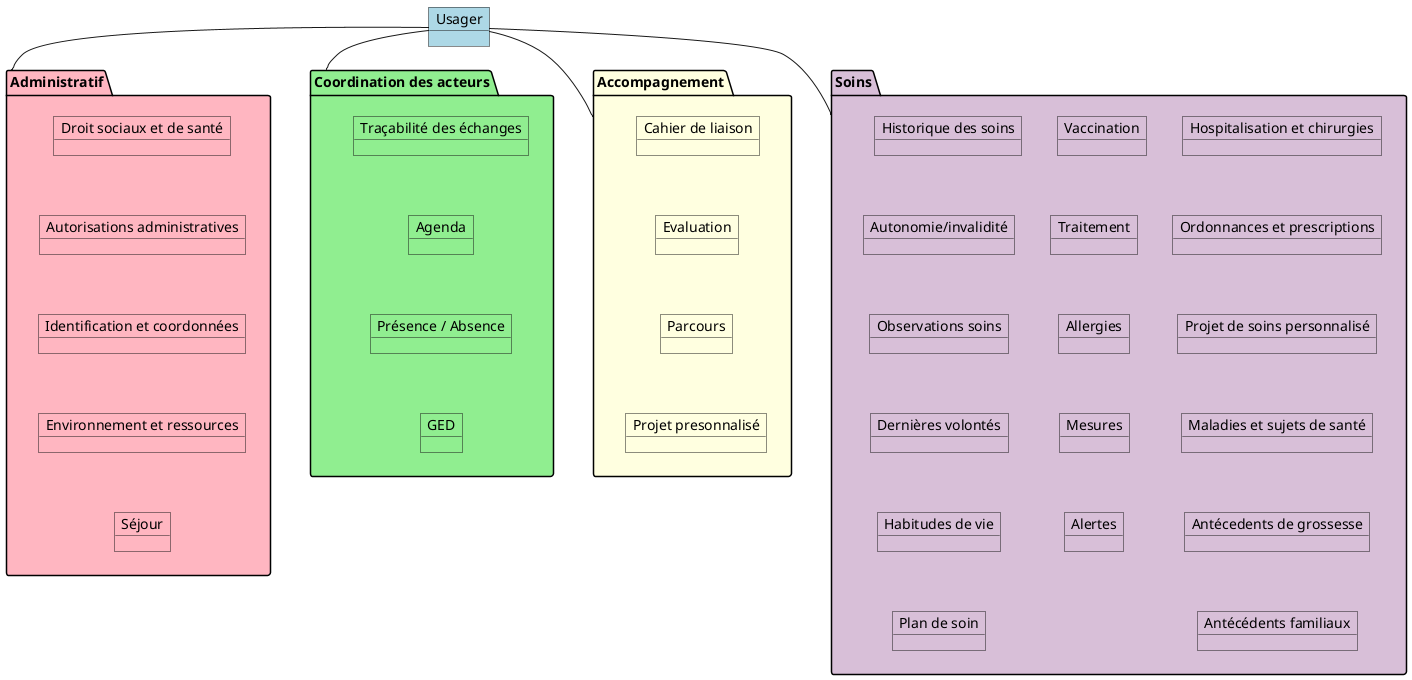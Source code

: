 @startuml

object Usager #LightBlue

package Administratif as Admin #LightPink {
  object "Droit sociaux et de santé" as droit #LightPink
  object "Autorisations administratives" as autorisation #LightPink
  object "Identification et coordonnées" as id #LightPink
  object "Environnement et ressources" as env #LightPink
  object "Séjour" as sejour #LightPink
}

droit -[hidden]- autorisation
autorisation -[hidden]- id
id -[hidden]- env
env -[hidden]- sejour

package "Coordination des acteurs" as Coord #LightGreen {
  object "Traçabilité des échanges" as traca #LightGreen
  object "Agenda" as agenda #LightGreen
  object "Présence / Absence" as pres #LightGreen
  object "GED" as ged #LightGreen
}

traca -[hidden]- agenda
agenda -[hidden]- pres
pres -[hidden]- ged

package "Accompagnement" as Acc #LightYellow {
  object "Cahier de liaison" as cahier #LightYellow
  object "Evaluation" as eval #LightYellow
  object "Parcours" as parc #LightYellow
  object "Projet presonnalisé" as projP #LightYellow
}
cahier -[hidden]- eval
eval -[hidden]- parc
parc -[hidden]- projP

package "Soins" as Soin #Thistle {
  object "Maladies et sujets de santé" as mal #Thistle 
  object "Autonomie/invalidité" as autonomie #Thistle
  object "Antécedents de grossesse" as antG #Thistle
  object "Traitement" as trait #Thistle
  object "Hospitalisation et chirurgies" as hospi #Thistle
  object "Antécédents familiaux" as antF #Thistle
  object "Vaccination" as vac #Thistle
  object "Mesures" as mes #Thistle
  object "Habitudes de vie" as hab #Thistle
  object "Dernières volontés" as vol #Thistle
  object "Historique des soins" as histo #Thistle
  object "Ordonnances et prescriptions" as ord #Thistle
  object "Projet de soins personnalisé" as projS #Thistle
  object "Plan de soin" as plan #Thistle
  object "Alertes" as alerte #Thistle
  object "Allergies" as allergie #Thistle
  object "Observations soins" as obs #Thistle

}

hospi -[hidden]- ord
ord -[hidden]- projS
projS -[hidden]- mal
mal -[hidden]- antG
antG -[hidden]- antF

histo -[hidden]- autonomie
autonomie -[hidden]- obs
obs -[hidden]- vol
vol -[hidden]- hab
hab -[hidden]- plan

vac -[hidden]- trait
trait-[hidden]- allergie
allergie -[hidden]- mes
mes -[hidden]- alerte


Usager -- Admin
Usager -- Coord
Usager -- Acc
Usager -- Soin

@enduml